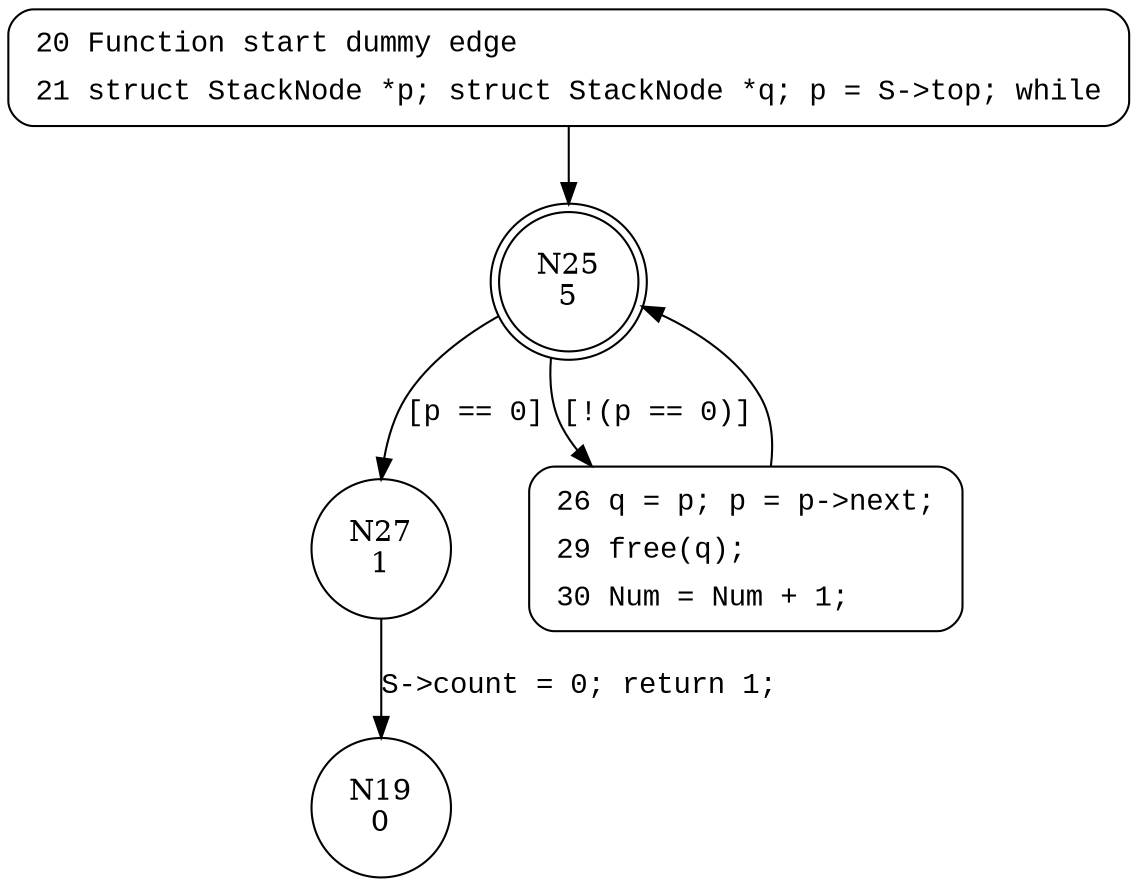 digraph ClearStack {
25 [shape="doublecircle" label="N25\n5"]
27 [shape="circle" label="N27\n1"]
26 [shape="circle" label="N26\n4"]
19 [shape="circle" label="N19\n0"]
20 [style="filled,bold" penwidth="1" fillcolor="white" fontname="Courier New" shape="Mrecord" label=<<table border="0" cellborder="0" cellpadding="3" bgcolor="white"><tr><td align="right">20</td><td align="left">Function start dummy edge</td></tr><tr><td align="right">21</td><td align="left">struct StackNode *p; struct StackNode *q; p = S-&gt;top; while</td></tr></table>>]
20 -> 25[label=""]
26 [style="filled,bold" penwidth="1" fillcolor="white" fontname="Courier New" shape="Mrecord" label=<<table border="0" cellborder="0" cellpadding="3" bgcolor="white"><tr><td align="right">26</td><td align="left">q = p; p = p-&gt;next;</td></tr><tr><td align="right">29</td><td align="left">free(q);</td></tr><tr><td align="right">30</td><td align="left">Num = Num + 1; </td></tr></table>>]
26 -> 25[label=""]
25 -> 27 [label="[p == 0]" fontname="Courier New"]
25 -> 26 [label="[!(p == 0)]" fontname="Courier New"]
27 -> 19 [label="S->count = 0; return 1;" fontname="Courier New"]
}